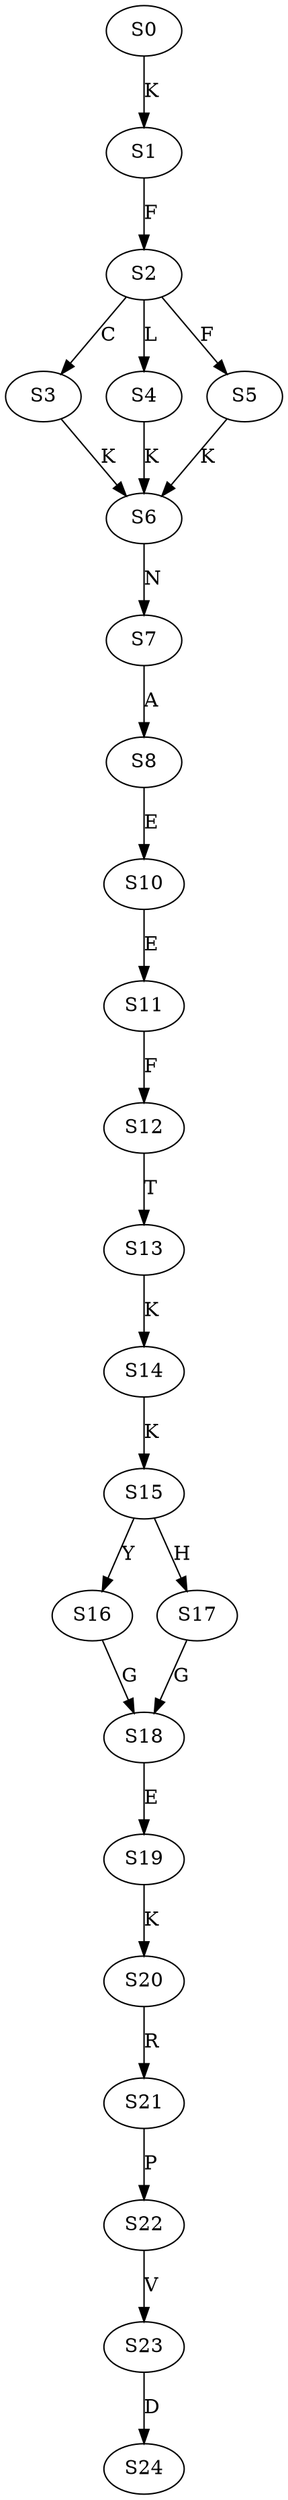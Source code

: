 strict digraph  {
	S0 -> S1 [ label = K ];
	S1 -> S2 [ label = F ];
	S2 -> S3 [ label = C ];
	S2 -> S4 [ label = L ];
	S2 -> S5 [ label = F ];
	S3 -> S6 [ label = K ];
	S4 -> S6 [ label = K ];
	S5 -> S6 [ label = K ];
	S6 -> S7 [ label = N ];
	S7 -> S8 [ label = A ];
	S8 -> S10 [ label = E ];
	S10 -> S11 [ label = E ];
	S11 -> S12 [ label = F ];
	S12 -> S13 [ label = T ];
	S13 -> S14 [ label = K ];
	S14 -> S15 [ label = K ];
	S15 -> S16 [ label = Y ];
	S15 -> S17 [ label = H ];
	S16 -> S18 [ label = G ];
	S17 -> S18 [ label = G ];
	S18 -> S19 [ label = E ];
	S19 -> S20 [ label = K ];
	S20 -> S21 [ label = R ];
	S21 -> S22 [ label = P ];
	S22 -> S23 [ label = V ];
	S23 -> S24 [ label = D ];
}
